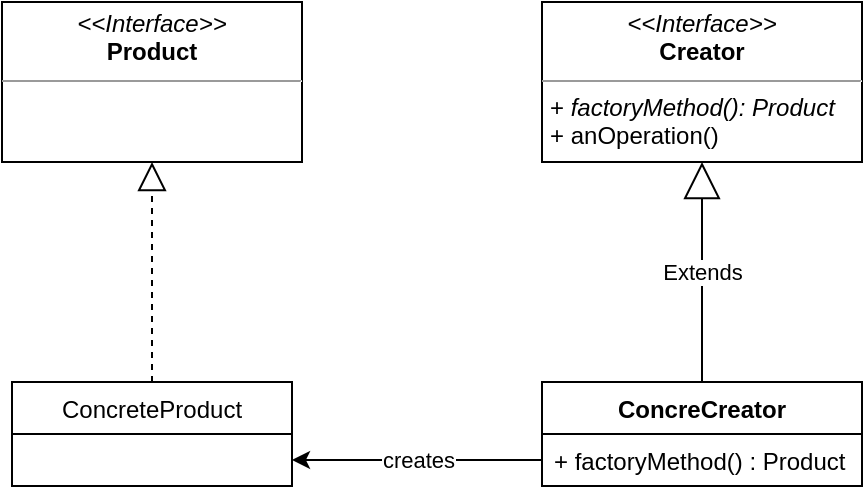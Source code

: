<mxfile version="11.2.9" type="device" pages="1"><diagram id="_1ymN_Tey4sdQRALKf-u" name="Page-1"><mxGraphModel dx="1422" dy="801" grid="1" gridSize="10" guides="1" tooltips="1" connect="1" arrows="1" fold="1" page="1" pageScale="1" pageWidth="850" pageHeight="1100" math="0" shadow="0"><root><mxCell id="0"/><mxCell id="1" parent="0"/><mxCell id="egR_cdVjC1hQstla6LNb-2" value="ConcreteProduct" style="swimlane;fontStyle=0;childLayout=stackLayout;horizontal=1;startSize=26;fillColor=none;horizontalStack=0;resizeParent=1;resizeParentMax=0;resizeLast=0;collapsible=1;marginBottom=0;" vertex="1" parent="1"><mxGeometry x="165" y="280" width="140" height="52" as="geometry"/></mxCell><mxCell id="egR_cdVjC1hQstla6LNb-8" value="" style="endArrow=block;dashed=1;endFill=0;endSize=12;html=1;exitX=0.5;exitY=0;exitDx=0;exitDy=0;entryX=0.5;entryY=1;entryDx=0;entryDy=0;" edge="1" parent="1" source="egR_cdVjC1hQstla6LNb-2" target="egR_cdVjC1hQstla6LNb-12"><mxGeometry width="160" relative="1" as="geometry"><mxPoint x="350" y="240" as="sourcePoint"/><mxPoint x="230" y="190" as="targetPoint"/></mxGeometry></mxCell><mxCell id="egR_cdVjC1hQstla6LNb-11" value="&lt;p style=&quot;margin: 0px ; margin-top: 4px ; text-align: center&quot;&gt;&lt;i&gt;&amp;lt;&amp;lt;Interface&amp;gt;&amp;gt;&lt;/i&gt;&lt;br&gt;&lt;b&gt;Creator&lt;/b&gt;&lt;/p&gt;&lt;hr size=&quot;1&quot;&gt;&lt;p style=&quot;margin: 0px ; margin-left: 4px&quot;&gt;+ &lt;i&gt;factoryMethod(): Product&lt;/i&gt;&lt;br&gt;+ anOperation()&lt;/p&gt;" style="verticalAlign=top;align=left;overflow=fill;fontSize=12;fontFamily=Helvetica;html=1;" vertex="1" parent="1"><mxGeometry x="430" y="90" width="160" height="80" as="geometry"/></mxCell><mxCell id="egR_cdVjC1hQstla6LNb-12" value="&lt;p style=&quot;margin: 0px ; margin-top: 4px ; text-align: center&quot;&gt;&lt;i&gt;&amp;lt;&amp;lt;Interface&amp;gt;&amp;gt;&lt;/i&gt;&lt;br&gt;&lt;b&gt;Product&lt;/b&gt;&lt;/p&gt;&lt;hr size=&quot;1&quot;&gt;&lt;p style=&quot;margin: 0px ; margin-left: 4px&quot;&gt;&lt;br&gt;&lt;/p&gt;" style="verticalAlign=top;align=left;overflow=fill;fontSize=12;fontFamily=Helvetica;html=1;" vertex="1" parent="1"><mxGeometry x="160" y="90" width="150" height="80" as="geometry"/></mxCell><mxCell id="egR_cdVjC1hQstla6LNb-15" value="ConcreCreator" style="swimlane;fontStyle=1;align=center;verticalAlign=top;childLayout=stackLayout;horizontal=1;startSize=26;horizontalStack=0;resizeParent=1;resizeParentMax=0;resizeLast=0;collapsible=1;marginBottom=0;" vertex="1" parent="1"><mxGeometry x="430" y="280" width="160" height="52" as="geometry"/></mxCell><mxCell id="egR_cdVjC1hQstla6LNb-18" value="+ factoryMethod() : Product" style="text;strokeColor=none;fillColor=none;align=left;verticalAlign=top;spacingLeft=4;spacingRight=4;overflow=hidden;rotatable=0;points=[[0,0.5],[1,0.5]];portConstraint=eastwest;" vertex="1" parent="egR_cdVjC1hQstla6LNb-15"><mxGeometry y="26" width="160" height="26" as="geometry"/></mxCell><mxCell id="egR_cdVjC1hQstla6LNb-19" value="creates" style="edgeStyle=orthogonalEdgeStyle;rounded=0;orthogonalLoop=1;jettySize=auto;html=1;entryX=1;entryY=0.75;entryDx=0;entryDy=0;" edge="1" parent="1" source="egR_cdVjC1hQstla6LNb-18" target="egR_cdVjC1hQstla6LNb-2"><mxGeometry relative="1" as="geometry"><mxPoint x="310" y="319" as="targetPoint"/><Array as="points"><mxPoint x="360" y="319"/><mxPoint x="360" y="319"/></Array></mxGeometry></mxCell><mxCell id="egR_cdVjC1hQstla6LNb-20" value="Extends" style="endArrow=block;endSize=16;endFill=0;html=1;exitX=0.5;exitY=0;exitDx=0;exitDy=0;" edge="1" parent="1" source="egR_cdVjC1hQstla6LNb-15"><mxGeometry width="160" relative="1" as="geometry"><mxPoint x="550" y="240" as="sourcePoint"/><mxPoint x="510" y="170" as="targetPoint"/></mxGeometry></mxCell></root></mxGraphModel></diagram></mxfile>